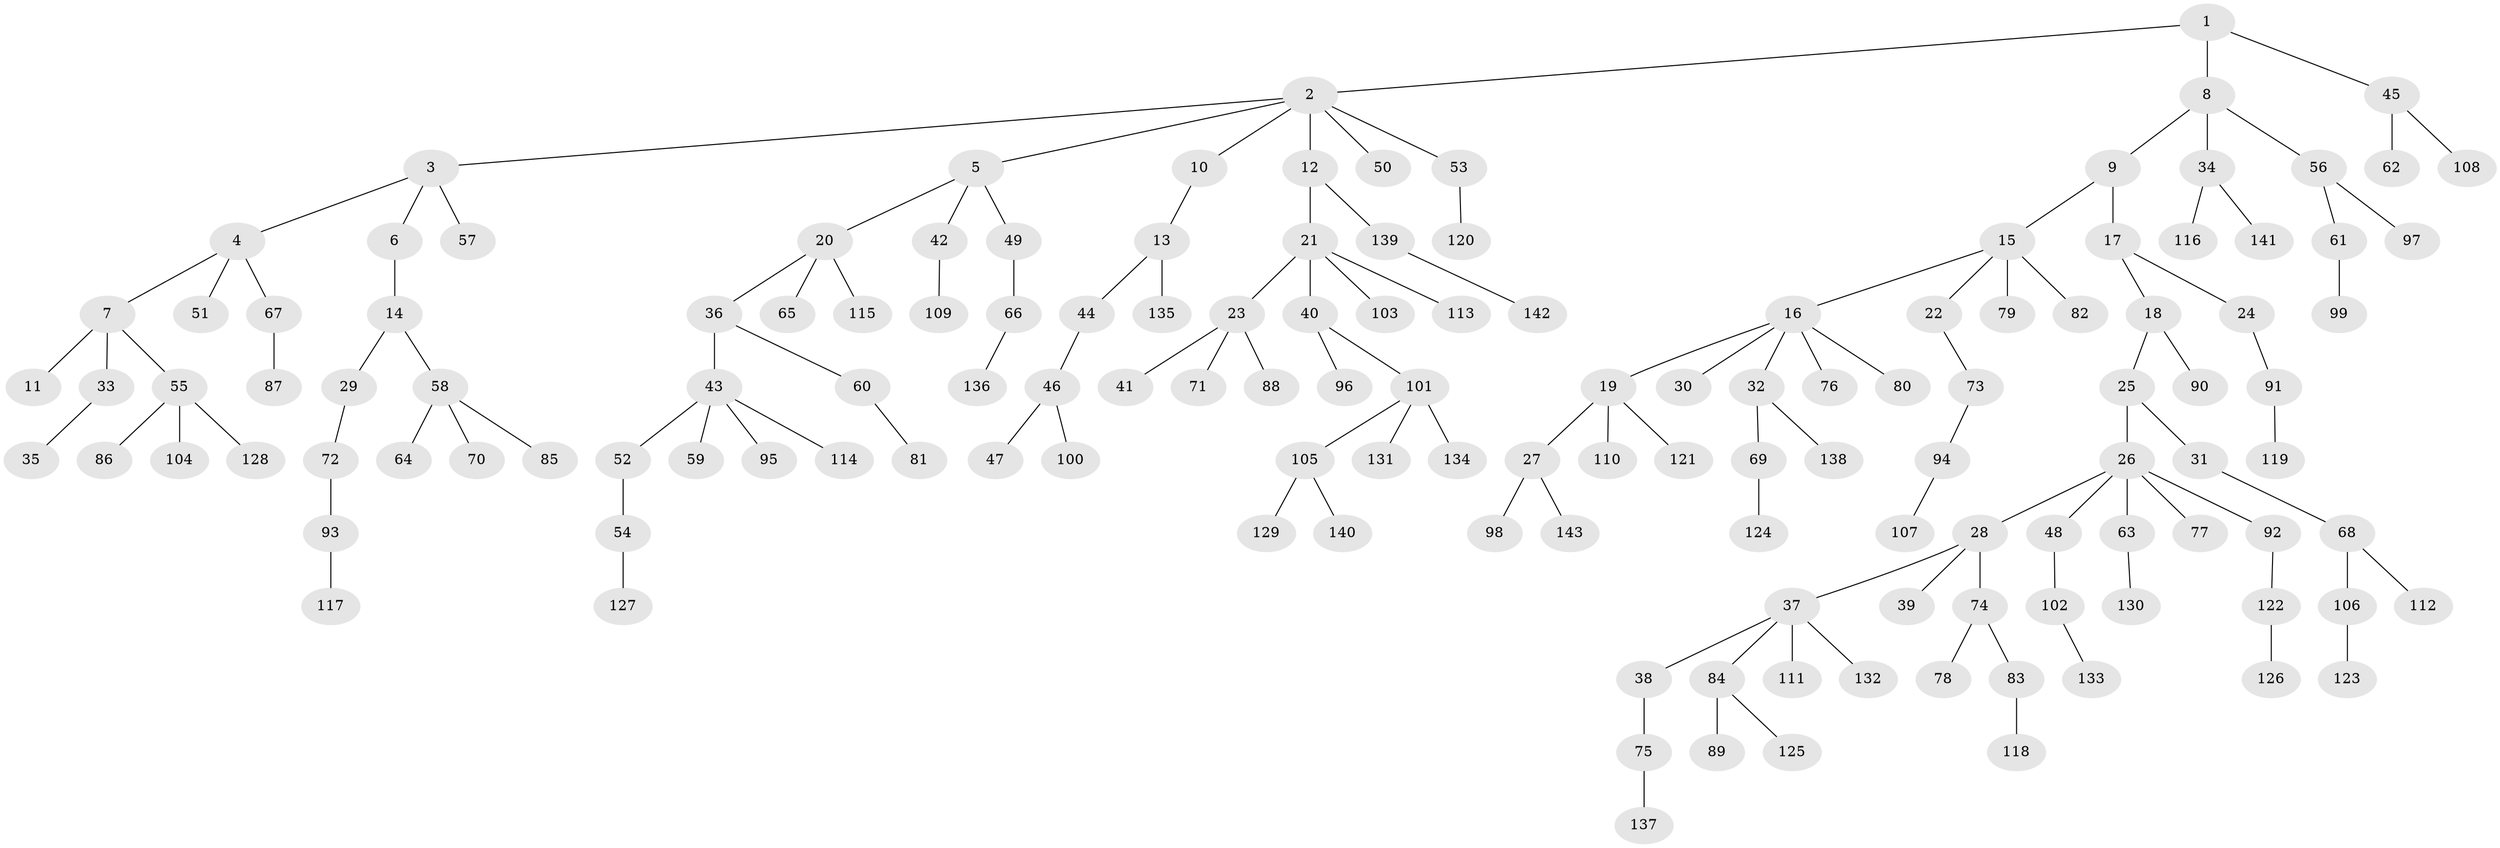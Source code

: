 // Generated by graph-tools (version 1.1) at 2025/26/03/09/25 03:26:30]
// undirected, 143 vertices, 142 edges
graph export_dot {
graph [start="1"]
  node [color=gray90,style=filled];
  1;
  2;
  3;
  4;
  5;
  6;
  7;
  8;
  9;
  10;
  11;
  12;
  13;
  14;
  15;
  16;
  17;
  18;
  19;
  20;
  21;
  22;
  23;
  24;
  25;
  26;
  27;
  28;
  29;
  30;
  31;
  32;
  33;
  34;
  35;
  36;
  37;
  38;
  39;
  40;
  41;
  42;
  43;
  44;
  45;
  46;
  47;
  48;
  49;
  50;
  51;
  52;
  53;
  54;
  55;
  56;
  57;
  58;
  59;
  60;
  61;
  62;
  63;
  64;
  65;
  66;
  67;
  68;
  69;
  70;
  71;
  72;
  73;
  74;
  75;
  76;
  77;
  78;
  79;
  80;
  81;
  82;
  83;
  84;
  85;
  86;
  87;
  88;
  89;
  90;
  91;
  92;
  93;
  94;
  95;
  96;
  97;
  98;
  99;
  100;
  101;
  102;
  103;
  104;
  105;
  106;
  107;
  108;
  109;
  110;
  111;
  112;
  113;
  114;
  115;
  116;
  117;
  118;
  119;
  120;
  121;
  122;
  123;
  124;
  125;
  126;
  127;
  128;
  129;
  130;
  131;
  132;
  133;
  134;
  135;
  136;
  137;
  138;
  139;
  140;
  141;
  142;
  143;
  1 -- 2;
  1 -- 8;
  1 -- 45;
  2 -- 3;
  2 -- 5;
  2 -- 10;
  2 -- 12;
  2 -- 50;
  2 -- 53;
  3 -- 4;
  3 -- 6;
  3 -- 57;
  4 -- 7;
  4 -- 51;
  4 -- 67;
  5 -- 20;
  5 -- 42;
  5 -- 49;
  6 -- 14;
  7 -- 11;
  7 -- 33;
  7 -- 55;
  8 -- 9;
  8 -- 34;
  8 -- 56;
  9 -- 15;
  9 -- 17;
  10 -- 13;
  12 -- 21;
  12 -- 139;
  13 -- 44;
  13 -- 135;
  14 -- 29;
  14 -- 58;
  15 -- 16;
  15 -- 22;
  15 -- 79;
  15 -- 82;
  16 -- 19;
  16 -- 30;
  16 -- 32;
  16 -- 76;
  16 -- 80;
  17 -- 18;
  17 -- 24;
  18 -- 25;
  18 -- 90;
  19 -- 27;
  19 -- 110;
  19 -- 121;
  20 -- 36;
  20 -- 65;
  20 -- 115;
  21 -- 23;
  21 -- 40;
  21 -- 103;
  21 -- 113;
  22 -- 73;
  23 -- 41;
  23 -- 71;
  23 -- 88;
  24 -- 91;
  25 -- 26;
  25 -- 31;
  26 -- 28;
  26 -- 48;
  26 -- 63;
  26 -- 77;
  26 -- 92;
  27 -- 98;
  27 -- 143;
  28 -- 37;
  28 -- 39;
  28 -- 74;
  29 -- 72;
  31 -- 68;
  32 -- 69;
  32 -- 138;
  33 -- 35;
  34 -- 116;
  34 -- 141;
  36 -- 43;
  36 -- 60;
  37 -- 38;
  37 -- 84;
  37 -- 111;
  37 -- 132;
  38 -- 75;
  40 -- 96;
  40 -- 101;
  42 -- 109;
  43 -- 52;
  43 -- 59;
  43 -- 95;
  43 -- 114;
  44 -- 46;
  45 -- 62;
  45 -- 108;
  46 -- 47;
  46 -- 100;
  48 -- 102;
  49 -- 66;
  52 -- 54;
  53 -- 120;
  54 -- 127;
  55 -- 86;
  55 -- 104;
  55 -- 128;
  56 -- 61;
  56 -- 97;
  58 -- 64;
  58 -- 70;
  58 -- 85;
  60 -- 81;
  61 -- 99;
  63 -- 130;
  66 -- 136;
  67 -- 87;
  68 -- 106;
  68 -- 112;
  69 -- 124;
  72 -- 93;
  73 -- 94;
  74 -- 78;
  74 -- 83;
  75 -- 137;
  83 -- 118;
  84 -- 89;
  84 -- 125;
  91 -- 119;
  92 -- 122;
  93 -- 117;
  94 -- 107;
  101 -- 105;
  101 -- 131;
  101 -- 134;
  102 -- 133;
  105 -- 129;
  105 -- 140;
  106 -- 123;
  122 -- 126;
  139 -- 142;
}
